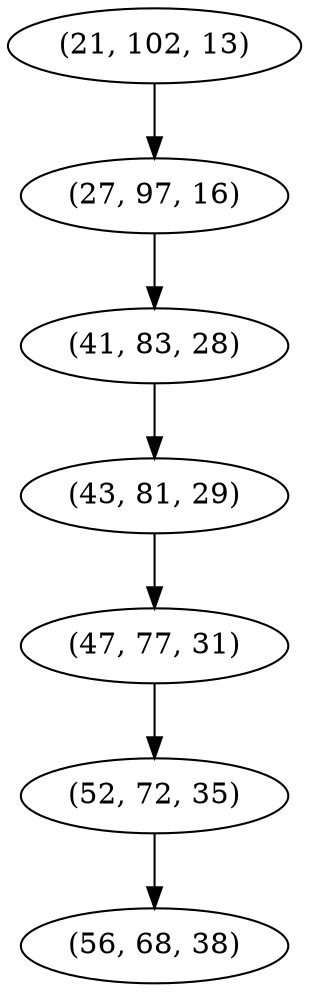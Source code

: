 digraph tree {
    "(21, 102, 13)";
    "(27, 97, 16)";
    "(41, 83, 28)";
    "(43, 81, 29)";
    "(47, 77, 31)";
    "(52, 72, 35)";
    "(56, 68, 38)";
    "(21, 102, 13)" -> "(27, 97, 16)";
    "(27, 97, 16)" -> "(41, 83, 28)";
    "(41, 83, 28)" -> "(43, 81, 29)";
    "(43, 81, 29)" -> "(47, 77, 31)";
    "(47, 77, 31)" -> "(52, 72, 35)";
    "(52, 72, 35)" -> "(56, 68, 38)";
}
